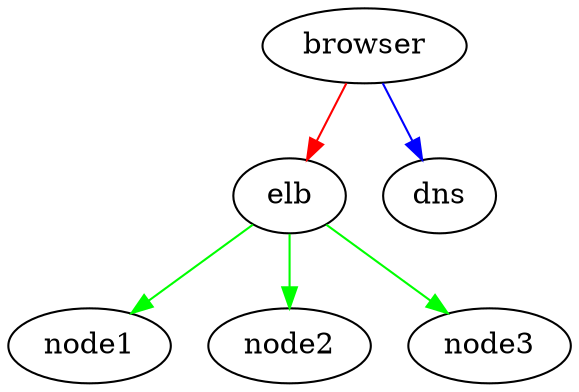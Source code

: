 digraph http {
  browser->elb[color=red]
  browser->dns[color=blue]
  elb->{node1,node2,node3}[color=green]
}
